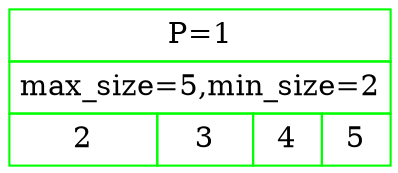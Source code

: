 digraph G {
LEAF_1[shape=plain color=green label=<<TABLE BORDER="0" CELLBORDER="1" CELLSPACING="0" CELLPADDING="4">
<TR><TD COLSPAN="4">P=1</TD></TR>
<TR><TD COLSPAN="4">max_size=5,min_size=2</TD></TR>
<TR><TD>2</TD>
<TD>3</TD>
<TD>4</TD>
<TD>5</TD>
</TR></TABLE>>];
}
